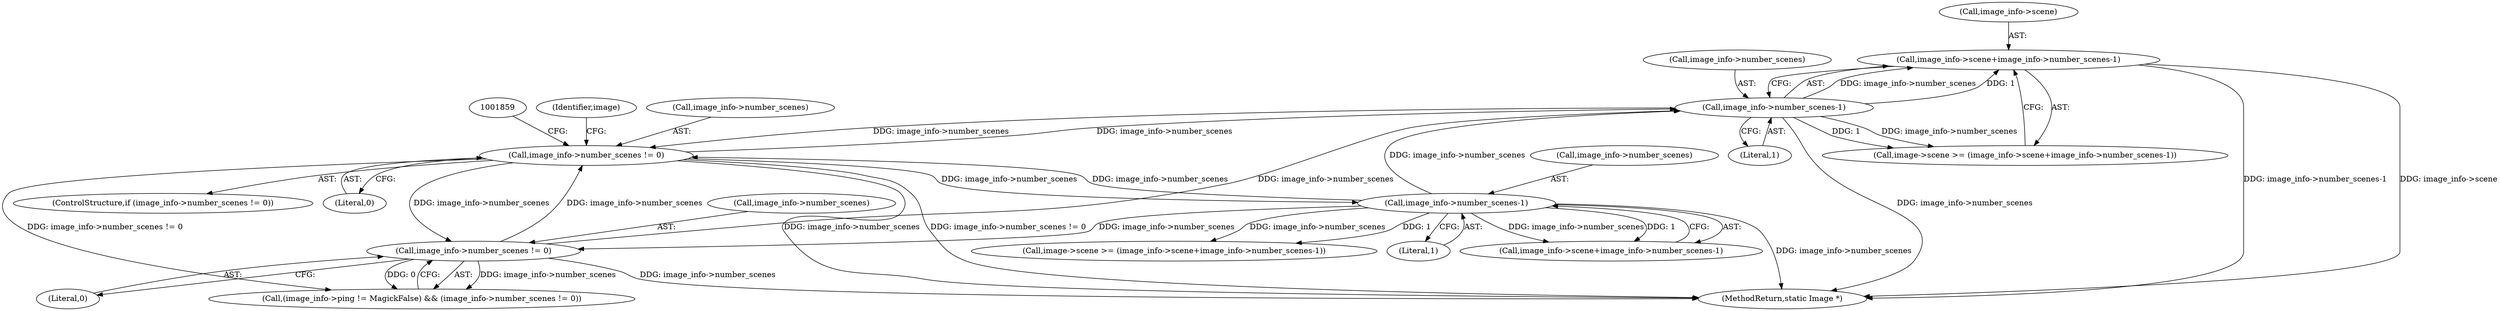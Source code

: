 digraph "0_ImageMagick_73fb0aac5b958521e1511e179ecc0ad49f70ebaf@pointer" {
"1000575" [label="(Call,image_info->scene+image_info->number_scenes-1)"];
"1000579" [label="(Call,image_info->number_scenes-1)"];
"1001838" [label="(Call,image_info->number_scenes != 0)"];
"1000565" [label="(Call,image_info->number_scenes != 0)"];
"1001852" [label="(Call,image_info->number_scenes-1)"];
"1000583" [label="(Literal,1)"];
"1001838" [label="(Call,image_info->number_scenes != 0)"];
"1000569" [label="(Literal,0)"];
"1000575" [label="(Call,image_info->scene+image_info->number_scenes-1)"];
"1000576" [label="(Call,image_info->scene)"];
"1000559" [label="(Call,(image_info->ping != MagickFalse) && (image_info->number_scenes != 0))"];
"1000566" [label="(Call,image_info->number_scenes)"];
"1001936" [label="(MethodReturn,static Image *)"];
"1001846" [label="(Identifier,image)"];
"1001839" [label="(Call,image_info->number_scenes)"];
"1001844" [label="(Call,image->scene >= (image_info->scene+image_info->number_scenes-1))"];
"1001856" [label="(Literal,1)"];
"1000571" [label="(Call,image->scene >= (image_info->scene+image_info->number_scenes-1))"];
"1000579" [label="(Call,image_info->number_scenes-1)"];
"1001848" [label="(Call,image_info->scene+image_info->number_scenes-1)"];
"1000580" [label="(Call,image_info->number_scenes)"];
"1001837" [label="(ControlStructure,if (image_info->number_scenes != 0))"];
"1001842" [label="(Literal,0)"];
"1001853" [label="(Call,image_info->number_scenes)"];
"1000565" [label="(Call,image_info->number_scenes != 0)"];
"1001852" [label="(Call,image_info->number_scenes-1)"];
"1000575" -> "1000571"  [label="AST: "];
"1000575" -> "1000579"  [label="CFG: "];
"1000576" -> "1000575"  [label="AST: "];
"1000579" -> "1000575"  [label="AST: "];
"1000571" -> "1000575"  [label="CFG: "];
"1000575" -> "1001936"  [label="DDG: image_info->number_scenes-1"];
"1000575" -> "1001936"  [label="DDG: image_info->scene"];
"1000579" -> "1000575"  [label="DDG: image_info->number_scenes"];
"1000579" -> "1000575"  [label="DDG: 1"];
"1000579" -> "1000583"  [label="CFG: "];
"1000580" -> "1000579"  [label="AST: "];
"1000583" -> "1000579"  [label="AST: "];
"1000579" -> "1001936"  [label="DDG: image_info->number_scenes"];
"1000579" -> "1000571"  [label="DDG: image_info->number_scenes"];
"1000579" -> "1000571"  [label="DDG: 1"];
"1001838" -> "1000579"  [label="DDG: image_info->number_scenes"];
"1000565" -> "1000579"  [label="DDG: image_info->number_scenes"];
"1001852" -> "1000579"  [label="DDG: image_info->number_scenes"];
"1000579" -> "1001838"  [label="DDG: image_info->number_scenes"];
"1001838" -> "1001837"  [label="AST: "];
"1001838" -> "1001842"  [label="CFG: "];
"1001839" -> "1001838"  [label="AST: "];
"1001842" -> "1001838"  [label="AST: "];
"1001846" -> "1001838"  [label="CFG: "];
"1001859" -> "1001838"  [label="CFG: "];
"1001838" -> "1001936"  [label="DDG: image_info->number_scenes"];
"1001838" -> "1001936"  [label="DDG: image_info->number_scenes != 0"];
"1001838" -> "1000559"  [label="DDG: image_info->number_scenes != 0"];
"1001838" -> "1000565"  [label="DDG: image_info->number_scenes"];
"1000565" -> "1001838"  [label="DDG: image_info->number_scenes"];
"1001852" -> "1001838"  [label="DDG: image_info->number_scenes"];
"1001838" -> "1001852"  [label="DDG: image_info->number_scenes"];
"1000565" -> "1000559"  [label="AST: "];
"1000565" -> "1000569"  [label="CFG: "];
"1000566" -> "1000565"  [label="AST: "];
"1000569" -> "1000565"  [label="AST: "];
"1000559" -> "1000565"  [label="CFG: "];
"1000565" -> "1001936"  [label="DDG: image_info->number_scenes"];
"1000565" -> "1000559"  [label="DDG: image_info->number_scenes"];
"1000565" -> "1000559"  [label="DDG: 0"];
"1001852" -> "1000565"  [label="DDG: image_info->number_scenes"];
"1001852" -> "1001848"  [label="AST: "];
"1001852" -> "1001856"  [label="CFG: "];
"1001853" -> "1001852"  [label="AST: "];
"1001856" -> "1001852"  [label="AST: "];
"1001848" -> "1001852"  [label="CFG: "];
"1001852" -> "1001936"  [label="DDG: image_info->number_scenes"];
"1001852" -> "1001844"  [label="DDG: image_info->number_scenes"];
"1001852" -> "1001844"  [label="DDG: 1"];
"1001852" -> "1001848"  [label="DDG: image_info->number_scenes"];
"1001852" -> "1001848"  [label="DDG: 1"];
}
